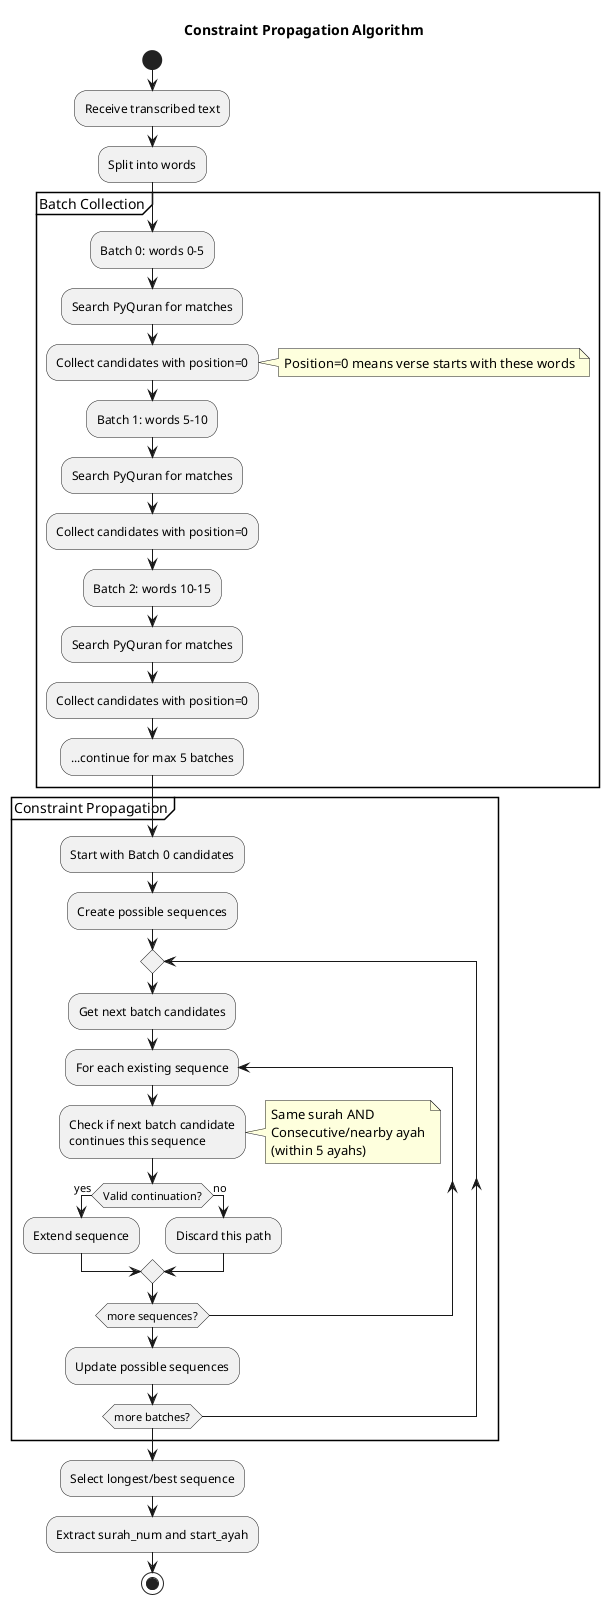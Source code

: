 @startuml
title Constraint Propagation Algorithm

start

:Receive transcribed text;
:Split into words;

partition "Batch Collection" {
  :Batch 0: words 0-5;
  :Search PyQuran for matches;
  :Collect candidates with position=0;
  note right: Position=0 means verse starts with these words
  
  :Batch 1: words 5-10;
  :Search PyQuran for matches;
  :Collect candidates with position=0;
  
  :Batch 2: words 10-15;
  :Search PyQuran for matches;
  :Collect candidates with position=0;
  
  :...continue for max 5 batches;
}

partition "Constraint Propagation" {
  :Start with Batch 0 candidates;
  :Create possible sequences;
  
  repeat
    :Get next batch candidates;
    
    repeat :For each existing sequence;
      :Check if next batch candidate\ncontinues this sequence;
      note right
        Same surah AND
        Consecutive/nearby ayah
        (within 5 ayahs)
      end note
      
      if (Valid continuation?) then (yes)
        :Extend sequence;
      else (no)
        :Discard this path;
      endif
    repeat while (more sequences?)
    
    :Update possible sequences;
    
  repeat while (more batches?)
}

:Select longest/best sequence;
:Extract surah_num and start_ayah;

stop

@enduml
